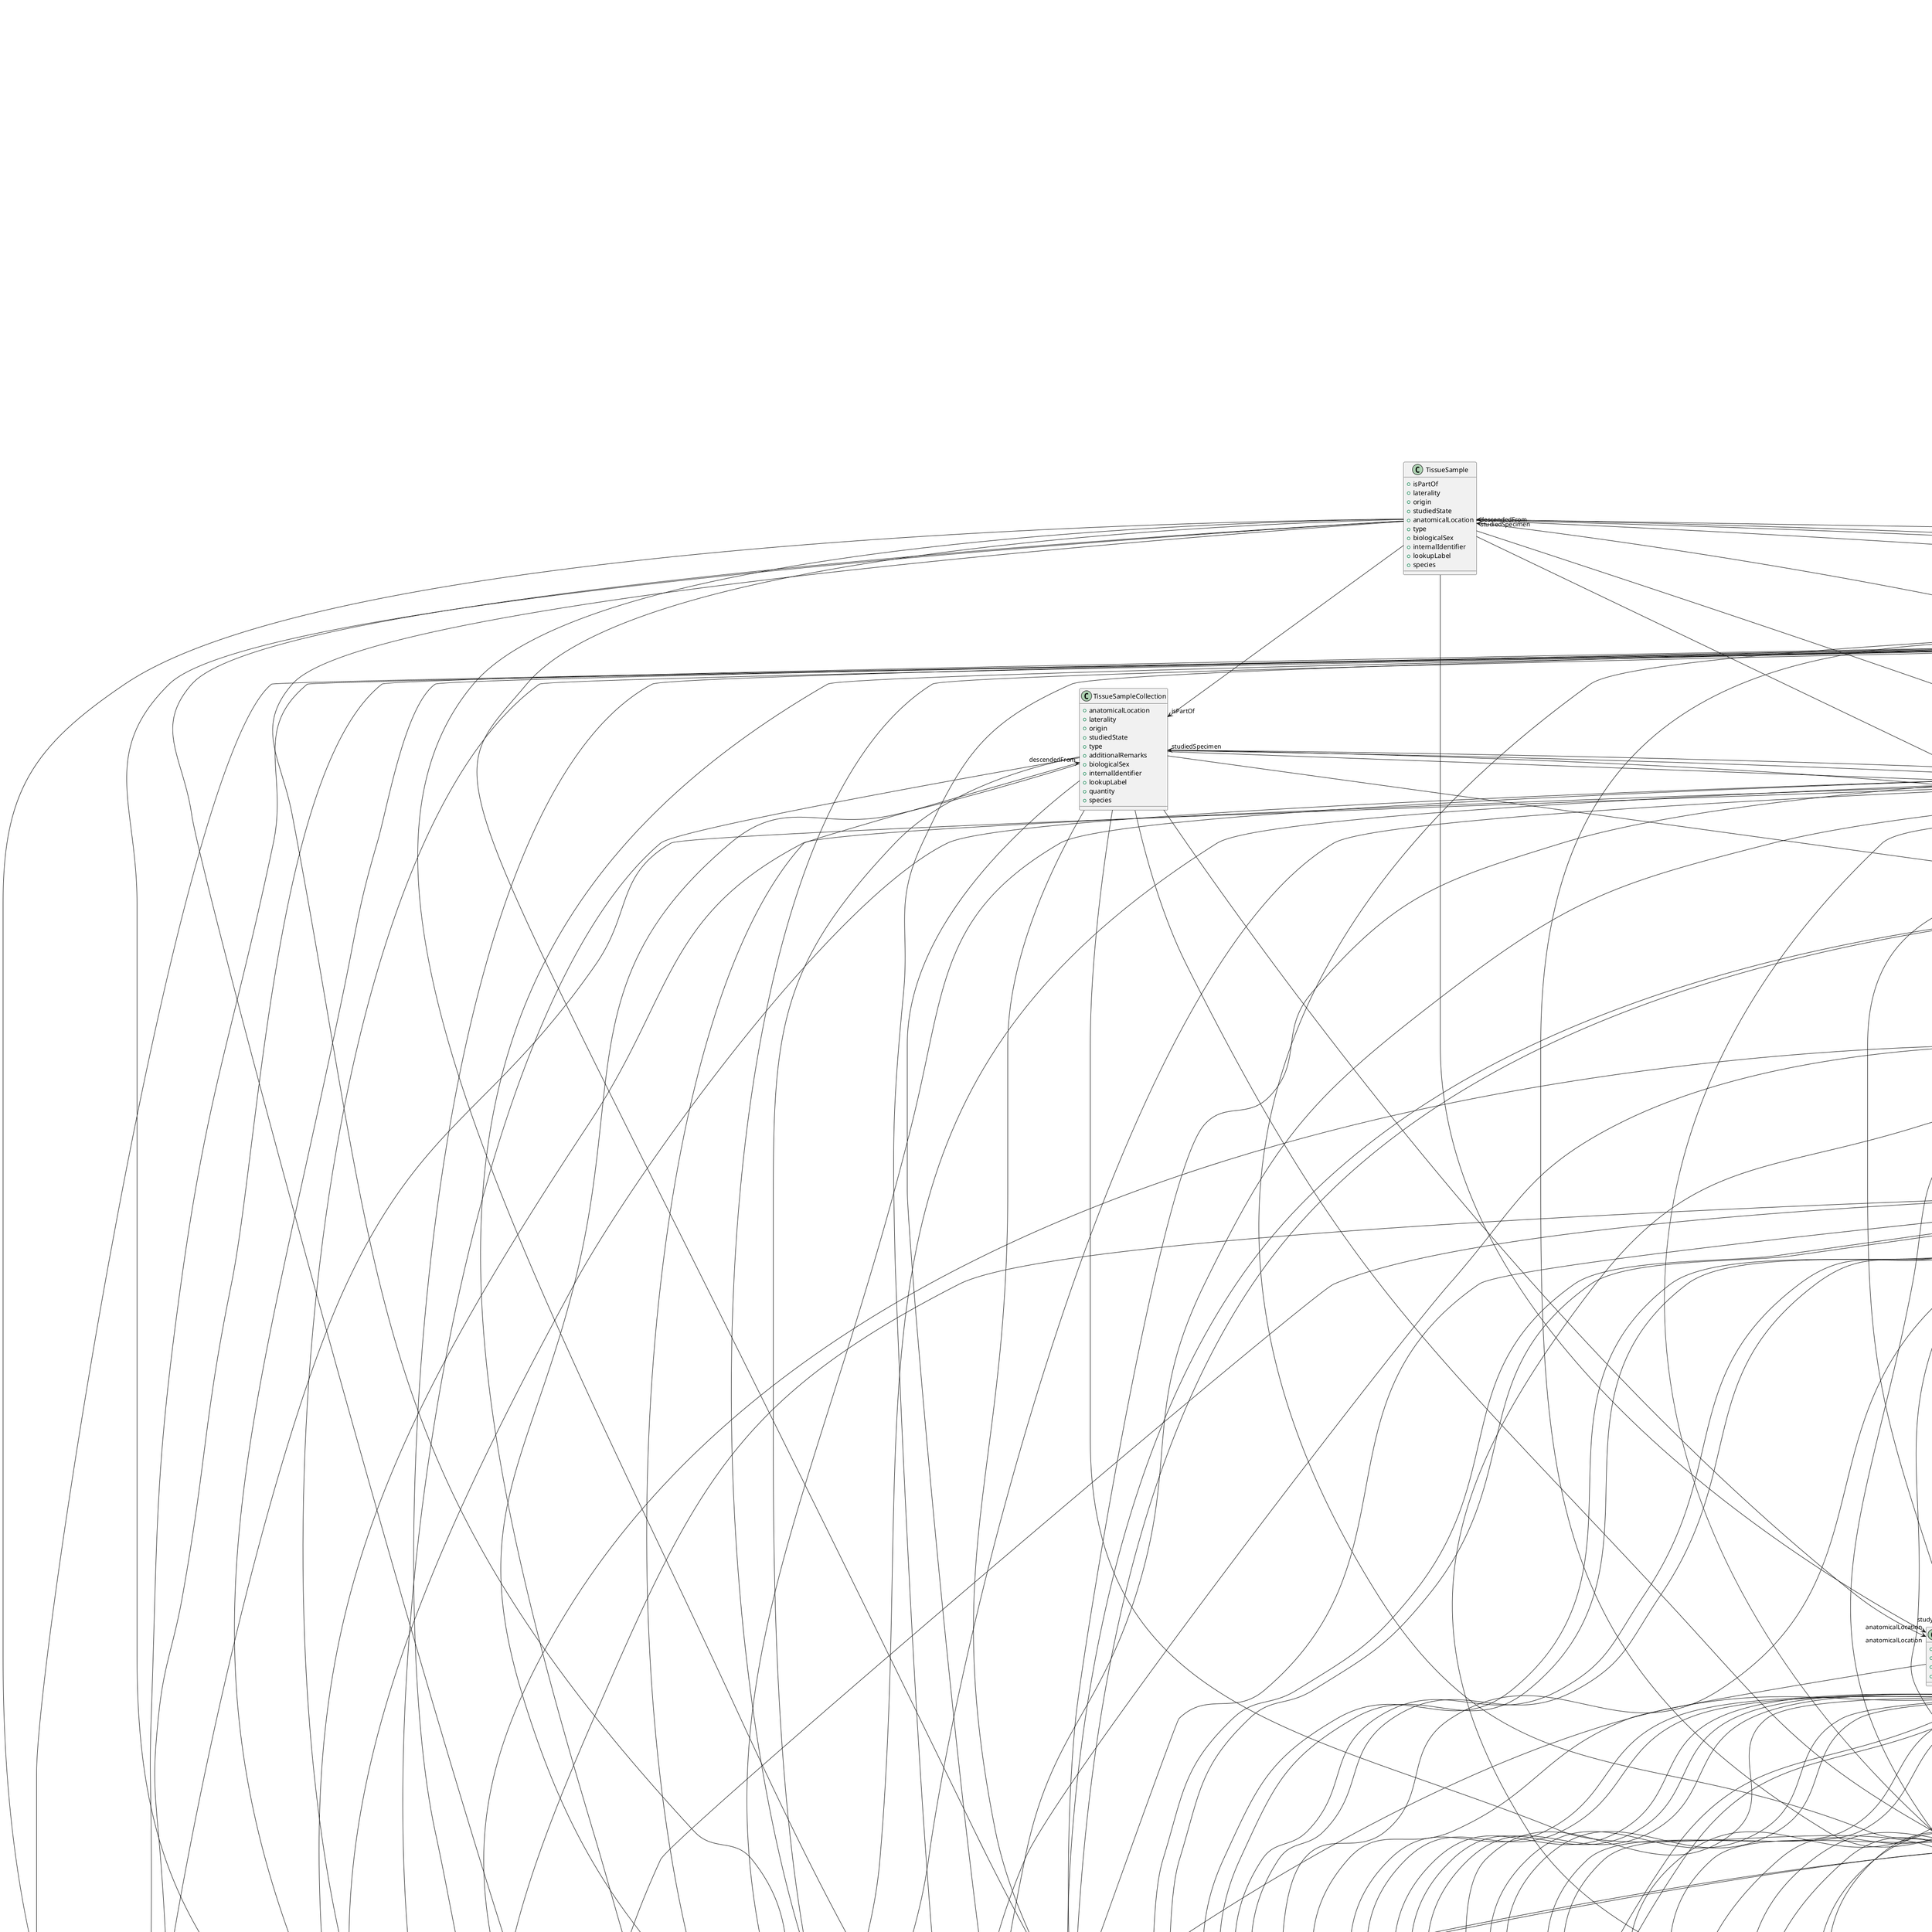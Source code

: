 @startuml

class BreedingType {
+definition
+description
+interlexIdentifier
+knowledgeSpaceLink
+name
+preferredOntologyIdentifier
+synonym

}


class EthicsAssessment {
+definition
+description
+interlexIdentifier
+knowledgeSpaceLink
+name
+preferredOntologyIdentifier
+synonym

}


class Technique {
+definition
+description
+interlexIdentifier
+knowledgeSpaceLink
+name
+preferredOntologyIdentifier
+synonym

}


class OperatingDevice {
+definition
+description
+interlexIdentifier
+knowledgeSpaceLink
+name
+preferredOntologyIdentifier
+synonym

}


class MeasuredQuantity {
+definition
+description
+interlexIdentifier
+knowledgeSpaceLink
+name
+preferredOntologyIdentifier
+synonym

}


class Species {
+definition
+description
+interlexIdentifier
+knowledgeSpaceLink
+name
+preferredOntologyIdentifier
+synonym

}


class PatchClampVariation {
+definition
+description
+interlexIdentifier
+knowledgeSpaceLink
+name
+preferredOntologyIdentifier
+synonym

}


class GeneticStrainType {
+definition
+description
+interlexIdentifier
+knowledgeSpaceLink
+name
+preferredOntologyIdentifier
+synonym

}


class SoftwareApplicationCategory {
+definition
+description
+interlexIdentifier
+knowledgeSpaceLink
+name
+preferredOntologyIdentifier
+synonym

}


class TissueSampleType {
+definition
+description
+interlexIdentifier
+knowledgeSpaceLink
+name
+preferredOntologyIdentifier
+synonym

}


class Laterality {
+definition
+description
+interlexIdentifier
+knowledgeSpaceLink
+name
+preferredOntologyIdentifier
+synonym

}


class FileUsageRole {
+definition
+description
+interlexIdentifier
+knowledgeSpaceLink
+name
+preferredOntologyIdentifier
+synonym

}


class BiologicalSex {
+definition
+description
+interlexIdentifier
+knowledgeSpaceLink
+name
+preferredOntologyIdentifier
+synonym

}


class CellCultureType {
+definition
+description
+interlexIdentifier
+knowledgeSpaceLink
+name
+preferredOntologyIdentifier
+synonym

}


class Terminology {
+definition
+description
+interlexIdentifier
+knowledgeSpaceLink
+name
+preferredOntologyIdentifier
+synonym

}


class OperatingSystem {
+definition
+description
+interlexIdentifier
+knowledgeSpaceLink
+name
+preferredOntologyIdentifier
+synonym

}


class MolecularEntity {
+definition
+description
+interlexIdentifier
+knowledgeSpaceLink
+name
+preferredOntologyIdentifier
+synonym

}


class ProductAccessibility {
+definition
+description
+interlexIdentifier
+knowledgeSpaceLink
+name
+preferredOntologyIdentifier
+synonym

}


class Handedness {
+definition
+description
+interlexIdentifier
+knowledgeSpaceLink
+name
+preferredOntologyIdentifier
+synonym

}


class AtlasType {
+definition
+description
+interlexIdentifier
+knowledgeSpaceLink
+name
+preferredOntologyIdentifier
+synonym

}


class SemanticDataType {
+definition
+description
+interlexIdentifier
+knowledgeSpaceLink
+name
+preferredOntologyIdentifier
+synonym

}


class CellType {
+definition
+description
+interlexIdentifier
+knowledgeSpaceLink
+name
+preferredOntologyIdentifier
+synonym

}


class Service {
+definition
+description
+interlexIdentifier
+knowledgeSpaceLink
+name
+preferredOntologyIdentifier
+synonym

}


class ExperimentalApproach {
+definition
+description
+interlexIdentifier
+knowledgeSpaceLink
+name
+preferredOntologyIdentifier
+synonym

}


class DataType {
+definition
+description
+interlexIdentifier
+knowledgeSpaceLink
+name
+preferredOntologyIdentifier
+synonym

}


class TermSuggestion {
+addExistingTerminology
+suggestNewTerminology
+definition
+description
+interlexIdentifier
+knowledgeSpaceLink
+name
+preferredOntologyIdentifier
+synonym

}
TermSuggestion -d-> "addExistingTerminology" Terminology


class TypeOfUncertainty {
+definition
+description
+interlexIdentifier
+knowledgeSpaceLink
+name
+preferredOntologyIdentifier
+synonym

}


class CranialWindowType {
+definition
+description
+interlexIdentifier
+knowledgeSpaceLink
+name
+preferredOntologyIdentifier
+synonym

}


class MetaDataModelType {
+definition
+description
+interlexIdentifier
+knowledgeSpaceLink
+name
+preferredOntologyIdentifier
+synonym

}


class StimulusType {
+definition
+description
+interlexIdentifier
+knowledgeSpaceLink
+name
+preferredOntologyIdentifier
+synonym

}


class AnatomicalPlane {
+definition
+description
+interlexIdentifier
+knowledgeSpaceLink
+name
+preferredOntologyIdentifier
+synonym

}


class FileRepositoryType {
+definition
+description
+interlexIdentifier
+knowledgeSpaceLink
+name
+preferredOntologyIdentifier
+synonym

}


class Disease {
+definition
+description
+interlexIdentifier
+knowledgeSpaceLink
+name
+preferredOntologyIdentifier
+synonym

}


class ModelAbstractionLevel {
+definition
+description
+interlexIdentifier
+knowledgeSpaceLink
+name
+preferredOntologyIdentifier
+synonym

}


class AgeCategory {
+definition
+description
+interlexIdentifier
+knowledgeSpaceLink
+name
+preferredOntologyIdentifier
+synonym

}


class ContributionType {
+definition
+description
+interlexIdentifier
+knowledgeSpaceLink
+name
+preferredOntologyIdentifier
+synonym

}


class SubjectAttribute {
+definition
+description
+interlexIdentifier
+knowledgeSpaceLink
+name
+preferredOntologyIdentifier
+synonym

}


class AnatomicalAxesOrientation {
+definition
+description
+interlexIdentifier
+knowledgeSpaceLink
+name
+preferredOntologyIdentifier
+synonym

}


class PreparationType {
+definition
+description
+interlexIdentifier
+knowledgeSpaceLink
+name
+preferredOntologyIdentifier
+synonym

}


class StimulationApproach {
+definition
+description
+interlexIdentifier
+knowledgeSpaceLink
+name
+preferredOntologyIdentifier
+synonym

}


class Language {
+definition
+description
+interlexIdentifier
+knowledgeSpaceLink
+name
+preferredOntologyIdentifier
+synonym

}


class QualitativeOverlap {
+definition
+description
+interlexIdentifier
+knowledgeSpaceLink
+name
+preferredOntologyIdentifier
+synonym

}


class DeviceType {
+definition
+description
+interlexIdentifier
+knowledgeSpaceLink
+name
+preferredOntologyIdentifier
+synonym

}


class DiseaseModel {
+definition
+description
+interlexIdentifier
+knowledgeSpaceLink
+name
+preferredOntologyIdentifier
+synonym

}


class ModelScope {
+definition
+description
+interlexIdentifier
+knowledgeSpaceLink
+name
+preferredOntologyIdentifier
+synonym

}


class SoftwareFeature {
+definition
+description
+interlexIdentifier
+knowledgeSpaceLink
+name
+preferredOntologyIdentifier
+synonym

}


class ProgrammingLanguage {
+definition
+description
+interlexIdentifier
+knowledgeSpaceLink
+name
+preferredOntologyIdentifier
+synonym

}


class UnitOfMeasurement {
+definition
+description
+interlexIdentifier
+knowledgeSpaceLink
+name
+preferredOntologyIdentifier
+synonym

}


class CriteriaQualityType {
+definition
+description
+interlexIdentifier
+knowledgeSpaceLink
+name
+preferredOntologyIdentifier
+synonym

}


class UBERONParcellation {
+definition
+description
+interlexIdentifier
+knowledgeSpaceLink
+name
+preferredOntologyIdentifier
+synonym

}


class TissueSampleAttribute {
+definition
+description
+interlexIdentifier
+knowledgeSpaceLink
+name
+preferredOntologyIdentifier
+synonym

}


class FileBundleGrouping {
+definition
+description
+interlexIdentifier
+knowledgeSpaceLink
+name
+preferredOntologyIdentifier
+synonym

}


class ActionStatusType {
+definition
+description
+interlexIdentifier
+knowledgeSpaceLink
+name
+preferredOntologyIdentifier
+synonym

}


class BiologicalOrder {
+definition
+description
+interlexIdentifier
+knowledgeSpaceLink
+name
+preferredOntologyIdentifier
+synonym

}


class Organ {
+definition
+description
+interlexIdentifier
+knowledgeSpaceLink
+name
+preferredOntologyIdentifier
+synonym

}


class DOI {
+identifier

}


class Funding {
+acknowledgement
+awardNumber
+awardTitle
+funder

}
Funding -d-> "funder" Organization
Funding -d-> "funder" Person


class ISBN {
+identifier

}


class StockNumber {
+identifier
+vendor

}
StockNumber -d-> "vendor" Organization


class URL {
+URL

}


class RRID {
+identifier

}


class QuantitativeValueRange {
+maxValue
+maxValueUnit
+minValue
+minValueUnit

}
QuantitativeValueRange -d-> "maxValueUnit" UnitOfMeasurement
QuantitativeValueRange -d-> "minValueUnit" UnitOfMeasurement


class SWHID {
+identifier

}


class GRIDID {
+identifier

}


class HANDLE {
+identifier

}


class RORID {
+identifier

}


class QuantitativeValue {
+value
+uncertainty
+typeOfUncertainty
+unit

}
QuantitativeValue -d-> "typeOfUncertainty" TypeOfUncertainty
QuantitativeValue -d-> "unit" UnitOfMeasurement


class ORCID {
+identifier

}


class File {
+contentDescription
+fileRepository
+dataType
+format
+hash
+IRI
+isPartOf
+name
+specialUsageRole
+storageSize

}
File -d-> "fileRepository" FileRepository
File -d-> "dataType" DataType
File -d-> "format" ContentType
File -d-> "hash" Hash
File -d-> "isPartOf" FileBundle
File -d-> "specialUsageRole" FileUsageRole
File -d-> "storageSize" QuantitativeValue


class License {
+fullName
+legalCode
+shortName
+webpage

}


class FilePathPattern {
+groupingType
+regex

}
FilePathPattern -d-> "groupingType" FileBundleGrouping


class FileRepository {
+contentTypePattern
+format
+hash
+hostedBy
+IRI
+name
+repositoryType
+storageSize
+structurePattern

}
FileRepository -d-> "contentTypePattern" ContentTypePattern
FileRepository -d-> "format" ContentType
FileRepository -d-> "hash" Hash
FileRepository -d-> "hostedBy" Organization
FileRepository -d-> "repositoryType" FileRepositoryType
FileRepository -d-> "storageSize" QuantitativeValue
FileRepository -d-> "structurePattern" FileRepositoryStructure


class FileBundle {
+contentDescription
+descendedFrom
+format
+groupingType
+hash
+isPartOf
+name
+storageSize

}
FileBundle -d-> "descendedFrom" File
FileBundle -d-> "descendedFrom" FileBundle
FileBundle -d-> "descendedFrom" BehavioralProtocol
FileBundle -d-> "descendedFrom" TissueSample
FileBundle -d-> "descendedFrom" TissueSampleCollection
FileBundle -d-> "descendedFrom" SubjectGroup
FileBundle -d-> "descendedFrom" SubjectState
FileBundle -d-> "descendedFrom" TissueSampleState
FileBundle -d-> "descendedFrom" TissueSampleCollectionState
FileBundle -d-> "descendedFrom" SubjectGroupState
FileBundle -d-> "descendedFrom" Subject
FileBundle -d-> "descendedFrom" Technique
FileBundle -d-> "format" ContentType
FileBundle -d-> "groupingType" FileBundleGrouping
FileBundle -d-> "hash" Hash
FileBundle -d-> "isPartOf" FileBundle
FileBundle -d-> "isPartOf" FileRepository
FileBundle -d-> "storageSize" QuantitativeValue


class ServiceLink {
+dataLocation
+name
+openDataIn
+service

}
ServiceLink -d-> "dataLocation" File
ServiceLink -d-> "dataLocation" FileBundle
ServiceLink -d-> "dataLocation" ParcellationEntityVersion
ServiceLink -d-> "openDataIn" URL
ServiceLink -d-> "service" Service


class FileRepositoryStructure {
+filePathPattern
+lookupLabel

}
FileRepositoryStructure -d-> "filePathPattern" FilePathPattern


class ContentType {
+displayLabel
+fileExtension
+dataType
+description
+relatedMediaType
+name
+specification
+synonym

}
ContentType -d-> "dataType" DataType


class Hash {
+algorithm
+digest

}


class Copyright {
+holder
+year

}
Copyright -d-> "holder" Organization
Copyright -d-> "holder" Person


class ContentTypePattern {
+contentType
+lookupLabel
+regex

}
ContentTypePattern -d-> "contentType" ContentType


class ContactInformation {
+email

}


class Contribution {
+contributionType
+contributor

}
Contribution -d-> "contributionType" ContributionType
Contribution -d-> "contributor" Organization
Contribution -d-> "contributor" Person


class Organization {
+digitalIdentifier
+fullName
+hasParent
+homepage
+shortName

}
Organization -d-> "digitalIdentifier" GRIDID
Organization -d-> "digitalIdentifier" RORID
Organization -d-> "digitalIdentifier" RRID
Organization -d-> "hasParent" Organization
Organization -d-> "homepage" URL


class Person {
+digitalIdentifier
+contactInformation
+familyName
+givenName
+affiliation

}
Person -d-> "digitalIdentifier" ORCID
Person -d-> "contactInformation" ContactInformation
Person -d-> "affiliation" Affiliation


class Affiliation {
+startDate
+endDate
+organization

}
Affiliation -d-> "organization" Organization


class BehavioralProtocol {
+describedIn
+description
+name
+internalIdentifier
+stimulation

}
BehavioralProtocol -d-> "describedIn" DOI
BehavioralProtocol -d-> "describedIn" File
BehavioralProtocol -d-> "describedIn" URL
BehavioralProtocol -d-> "stimulation" Stimulation


class Strain {
+backgroundStrain
+breedingType
+description
+diseaseModel
+geneticStrainType
+identifier
+laboratoryCode
+name
+ontologyIdentifier
+phenotype
+RRID
+species
+stockNumber
+synonym

}
Strain -d-> "backgroundStrain" Strain
Strain -d-> "breedingType" BreedingType
Strain -d-> "diseaseModel" Disease
Strain -d-> "diseaseModel" DiseaseModel
Strain -d-> "geneticStrainType" GeneticStrainType
Strain -d-> "RRID" RRID
Strain -d-> "species" Species
Strain -d-> "stockNumber" StockNumber


class TissueSample {
+isPartOf
+laterality
+origin
+studiedState
+anatomicalLocation
+type
+biologicalSex
+internalIdentifier
+lookupLabel
+species

}
TissueSample -d-> "isPartOf" TissueSampleCollection
TissueSample -d-> "laterality" Laterality
TissueSample -d-> "origin" CellType
TissueSample -d-> "origin" Organ
TissueSample -d-> "studiedState" TissueSampleState
TissueSample -d-> "anatomicalLocation" UBERONParcellation
TissueSample -d-> "anatomicalLocation" CustomAnatomicalEntity
TissueSample -d-> "anatomicalLocation" ParcellationEntity
TissueSample -d-> "anatomicalLocation" ParcellationEntityVersion
TissueSample -d-> "type" TissueSampleType
TissueSample -d-> "biologicalSex" BiologicalSex
TissueSample -d-> "species" Species
TissueSample -d-> "species" Strain


class NumericalParameter {
+name
+value

}
NumericalParameter -d-> "value" QuantitativeValue
NumericalParameter -d-> "value" QuantitativeValueRange


class StringParameter {
+name
+value

}


class TissueSampleCollection {
+anatomicalLocation
+laterality
+origin
+studiedState
+type
+additionalRemarks
+biologicalSex
+internalIdentifier
+lookupLabel
+quantity
+species

}
TissueSampleCollection -d-> "anatomicalLocation" UBERONParcellation
TissueSampleCollection -d-> "anatomicalLocation" CustomAnatomicalEntity
TissueSampleCollection -d-> "anatomicalLocation" ParcellationEntity
TissueSampleCollection -d-> "anatomicalLocation" ParcellationEntityVersion
TissueSampleCollection -d-> "laterality" Laterality
TissueSampleCollection -d-> "origin" CellType
TissueSampleCollection -d-> "origin" Organ
TissueSampleCollection -d-> "studiedState" TissueSampleCollectionState
TissueSampleCollection -d-> "type" TissueSampleType
TissueSampleCollection -d-> "biologicalSex" BiologicalSex
TissueSampleCollection -d-> "species" Species
TissueSampleCollection -d-> "species" Strain


class SubjectGroup {
+studiedState
+additionalRemarks
+biologicalSex
+internalIdentifier
+lookupLabel
+quantity
+species

}
SubjectGroup -d-> "studiedState" SubjectGroupState
SubjectGroup -d-> "biologicalSex" BiologicalSex
SubjectGroup -d-> "species" Species
SubjectGroup -d-> "species" Strain


class SubjectState {
+ageCategory
+handedness
+attribute
+additionalRemarks
+age
+lookupLabel
+pathology
+weight

}
SubjectState -d-> "ageCategory" AgeCategory
SubjectState -d-> "handedness" Handedness
SubjectState -d-> "attribute" SubjectAttribute
SubjectState -d-> "age" QuantitativeValue
SubjectState -d-> "age" QuantitativeValueRange
SubjectState -d-> "pathology" Disease
SubjectState -d-> "pathology" DiseaseModel
SubjectState -d-> "weight" QuantitativeValue
SubjectState -d-> "weight" QuantitativeValueRange


class ProtocolExecution {
+behavioralProtocol
+input
+isPartOf
+output
+preparationDesign
+protocol
+description
+endedAtTime
+lookupLabel
+parameterSet
+startedAtTime
+studyTarget

}
ProtocolExecution -d-> "behavioralProtocol" BehavioralProtocol
ProtocolExecution -d-> "input" File
ProtocolExecution -d-> "input" FileBundle
ProtocolExecution -d-> "input" SubjectGroupState
ProtocolExecution -d-> "input" SubjectState
ProtocolExecution -d-> "input" TissueSampleCollectionState
ProtocolExecution -d-> "input" TissueSampleState
ProtocolExecution -d-> "isPartOf" DatasetVersion
ProtocolExecution -d-> "output" File
ProtocolExecution -d-> "output" FileBundle
ProtocolExecution -d-> "output" SubjectGroupState
ProtocolExecution -d-> "output" SubjectState
ProtocolExecution -d-> "output" TissueSampleCollectionState
ProtocolExecution -d-> "output" TissueSampleState
ProtocolExecution -d-> "preparationDesign" PreparationType
ProtocolExecution -d-> "protocol" Protocol
ProtocolExecution -d-> "parameterSet" ParameterSet
ProtocolExecution -d-> "studyTarget" BreedingType
ProtocolExecution -d-> "studyTarget" Species
ProtocolExecution -d-> "studyTarget" GeneticStrainType
ProtocolExecution -d-> "studyTarget" BiologicalSex
ProtocolExecution -d-> "studyTarget" CellCultureType
ProtocolExecution -d-> "studyTarget" MolecularEntity
ProtocolExecution -d-> "studyTarget" Handedness
ProtocolExecution -d-> "studyTarget" CellType
ProtocolExecution -d-> "studyTarget" TermSuggestion
ProtocolExecution -d-> "studyTarget" Disease
ProtocolExecution -d-> "studyTarget" DiseaseModel
ProtocolExecution -d-> "studyTarget" UBERONParcellation
ProtocolExecution -d-> "studyTarget" BiologicalOrder
ProtocolExecution -d-> "studyTarget" Organ
ProtocolExecution -d-> "studyTarget" CustomAnatomicalEntity
ProtocolExecution -d-> "studyTarget" ParcellationEntity
ProtocolExecution -d-> "studyTarget" ParcellationEntityVersion


class ParameterSet {
+context
+relevantFor
+parameter

}
ParameterSet -d-> "relevantFor" Stimulation
ParameterSet -d-> "relevantFor" Technique
ParameterSet -d-> "parameter" NumericalParameter
ParameterSet -d-> "parameter" StringParameter


class TissueSampleState {
+descendedFrom
+attribute
+additionalRemarks
+age
+lookupLabel
+pathology
+weight

}
TissueSampleState -d-> "descendedFrom" SubjectGroupState
TissueSampleState -d-> "descendedFrom" SubjectState
TissueSampleState -d-> "descendedFrom" TissueSampleCollectionState
TissueSampleState -d-> "descendedFrom" TissueSampleState
TissueSampleState -d-> "attribute" TissueSampleAttribute
TissueSampleState -d-> "age" QuantitativeValue
TissueSampleState -d-> "age" QuantitativeValueRange
TissueSampleState -d-> "pathology" Disease
TissueSampleState -d-> "pathology" DiseaseModel
TissueSampleState -d-> "weight" QuantitativeValue
TissueSampleState -d-> "weight" QuantitativeValueRange


class TissueSampleCollectionState {
+descendedFrom
+attribute
+additionalRemarks
+age
+lookupLabel
+pathology
+weight

}
TissueSampleCollectionState -d-> "descendedFrom" SubjectGroupState
TissueSampleCollectionState -d-> "descendedFrom" SubjectState
TissueSampleCollectionState -d-> "descendedFrom" TissueSampleCollectionState
TissueSampleCollectionState -d-> "descendedFrom" TissueSampleState
TissueSampleCollectionState -d-> "attribute" TissueSampleAttribute
TissueSampleCollectionState -d-> "age" QuantitativeValue
TissueSampleCollectionState -d-> "age" QuantitativeValueRange
TissueSampleCollectionState -d-> "pathology" Disease
TissueSampleCollectionState -d-> "pathology" DiseaseModel
TissueSampleCollectionState -d-> "weight" QuantitativeValue
TissueSampleCollectionState -d-> "weight" QuantitativeValueRange


class Protocol {
+description
+name
+stimulation
+technique

}
Protocol -d-> "stimulation" Stimulation
Protocol -d-> "technique" Technique


class SubjectGroupState {
+ageCategory
+handedness
+attribute
+additionalRemarks
+age
+lookupLabel
+pathology
+weight

}
SubjectGroupState -d-> "ageCategory" AgeCategory
SubjectGroupState -d-> "handedness" Handedness
SubjectGroupState -d-> "attribute" SubjectAttribute
SubjectGroupState -d-> "age" QuantitativeValue
SubjectGroupState -d-> "age" QuantitativeValueRange
SubjectGroupState -d-> "pathology" Disease
SubjectGroupState -d-> "pathology" DiseaseModel
SubjectGroupState -d-> "weight" QuantitativeValue
SubjectGroupState -d-> "weight" QuantitativeValueRange


class Stimulation {
+description
+lookupLabel
+stimulationApproach
+stimulusType

}
Stimulation -d-> "stimulationApproach" StimulationApproach
Stimulation -d-> "stimulusType" StimulusType


class Subject {
+isPartOf
+studiedState
+biologicalSex
+internalIdentifier
+lookupLabel
+species

}
Subject -d-> "isPartOf" SubjectGroup
Subject -d-> "studiedState" SubjectState
Subject -d-> "biologicalSex" BiologicalSex
Subject -d-> "species" Species
Subject -d-> "species" Strain


class Model {
+abstractionLevel
+developer
+digitalIdentifier
+hasVersion
+scope
+studyTarget
+custodian
+description
+fullName
+homepage
+howToCite
+shortName

}
Model -d-> "abstractionLevel" ModelAbstractionLevel
Model -d-> "developer" Organization
Model -d-> "developer" Person
Model -d-> "digitalIdentifier" DOI
Model -d-> "digitalIdentifier" SWHID
Model -d-> "hasVersion" ModelVersion
Model -d-> "scope" ModelScope
Model -d-> "studyTarget" BreedingType
Model -d-> "studyTarget" Species
Model -d-> "studyTarget" GeneticStrainType
Model -d-> "studyTarget" BiologicalSex
Model -d-> "studyTarget" CellCultureType
Model -d-> "studyTarget" MolecularEntity
Model -d-> "studyTarget" Handedness
Model -d-> "studyTarget" CellType
Model -d-> "studyTarget" TermSuggestion
Model -d-> "studyTarget" Disease
Model -d-> "studyTarget" DiseaseModel
Model -d-> "studyTarget" UBERONParcellation
Model -d-> "studyTarget" BiologicalOrder
Model -d-> "studyTarget" Organ
Model -d-> "studyTarget" CustomAnatomicalEntity
Model -d-> "studyTarget" ParcellationEntity
Model -d-> "studyTarget" ParcellationEntityVersion
Model -d-> "custodian" Organization
Model -d-> "custodian" Person
Model -d-> "homepage" URL


class MetaDataModel {
+developer
+digitalIdentifier
+hasVersion
+custodian
+description
+fullName
+homepage
+howToCite
+shortName

}
MetaDataModel -d-> "developer" Organization
MetaDataModel -d-> "developer" Person
MetaDataModel -d-> "digitalIdentifier" DOI
MetaDataModel -d-> "digitalIdentifier" SWHID
MetaDataModel -d-> "hasVersion" MetaDataModelVersion
MetaDataModel -d-> "custodian" Organization
MetaDataModel -d-> "custodian" Person
MetaDataModel -d-> "homepage" URL


class DatasetVersion {
+author
+behavioralProtocol
+digitalIdentifier
+ethicsAssessment
+experimentalApproach
+inputData
+isAlternativeVersionOf
+isNewVersionOf
+license
+preparationDesign
+studiedSpecimen
+technique
+dataType
+studyTarget
+accessibility
+copyright
+custodian
+description
+fullDocumentation
+fullName
+funding
+homepage
+howToCite
+keyword
+otherContribution
+relatedPublication
+releaseDate
+repository
+shortName
+supportChannel
+versionIdentifier
+versionInnovation

}
DatasetVersion -d-> "author" Organization
DatasetVersion -d-> "author" Person
DatasetVersion -d-> "behavioralProtocol" BehavioralProtocol
DatasetVersion -d-> "digitalIdentifier" DOI
DatasetVersion -d-> "ethicsAssessment" EthicsAssessment
DatasetVersion -d-> "experimentalApproach" ExperimentalApproach
DatasetVersion -d-> "inputData" DOI
DatasetVersion -d-> "inputData" File
DatasetVersion -d-> "inputData" FileBundle
DatasetVersion -d-> "inputData" URL
DatasetVersion -d-> "isAlternativeVersionOf" DatasetVersion
DatasetVersion -d-> "isNewVersionOf" DatasetVersion
DatasetVersion -d-> "license" License
DatasetVersion -d-> "preparationDesign" PreparationType
DatasetVersion -d-> "studiedSpecimen" Subject
DatasetVersion -d-> "studiedSpecimen" SubjectGroup
DatasetVersion -d-> "studiedSpecimen" TissueSample
DatasetVersion -d-> "studiedSpecimen" TissueSampleCollection
DatasetVersion -d-> "technique" Technique
DatasetVersion -d-> "dataType" SemanticDataType
DatasetVersion -d-> "studyTarget" BreedingType
DatasetVersion -d-> "studyTarget" Species
DatasetVersion -d-> "studyTarget" GeneticStrainType
DatasetVersion -d-> "studyTarget" BiologicalSex
DatasetVersion -d-> "studyTarget" CellCultureType
DatasetVersion -d-> "studyTarget" MolecularEntity
DatasetVersion -d-> "studyTarget" Handedness
DatasetVersion -d-> "studyTarget" CellType
DatasetVersion -d-> "studyTarget" TermSuggestion
DatasetVersion -d-> "studyTarget" Disease
DatasetVersion -d-> "studyTarget" DiseaseModel
DatasetVersion -d-> "studyTarget" UBERONParcellation
DatasetVersion -d-> "studyTarget" BiologicalOrder
DatasetVersion -d-> "studyTarget" Organ
DatasetVersion -d-> "studyTarget" CustomAnatomicalEntity
DatasetVersion -d-> "studyTarget" ParcellationEntity
DatasetVersion -d-> "studyTarget" ParcellationEntityVersion
DatasetVersion -d-> "accessibility" ProductAccessibility
DatasetVersion -d-> "copyright" Copyright
DatasetVersion -d-> "custodian" Organization
DatasetVersion -d-> "custodian" Person
DatasetVersion -d-> "fullDocumentation" DOI
DatasetVersion -d-> "fullDocumentation" File
DatasetVersion -d-> "fullDocumentation" URL
DatasetVersion -d-> "funding" Funding
DatasetVersion -d-> "homepage" URL
DatasetVersion -d-> "keyword" BreedingType
DatasetVersion -d-> "keyword" EthicsAssessment
DatasetVersion -d-> "keyword" Technique
DatasetVersion -d-> "keyword" OperatingDevice
DatasetVersion -d-> "keyword" MeasuredQuantity
DatasetVersion -d-> "keyword" Species
DatasetVersion -d-> "keyword" PatchClampVariation
DatasetVersion -d-> "keyword" GeneticStrainType
DatasetVersion -d-> "keyword" SoftwareApplicationCategory
DatasetVersion -d-> "keyword" TissueSampleType
DatasetVersion -d-> "keyword" Laterality
DatasetVersion -d-> "keyword" FileUsageRole
DatasetVersion -d-> "keyword" BiologicalSex
DatasetVersion -d-> "keyword" CellCultureType
DatasetVersion -d-> "keyword" Terminology
DatasetVersion -d-> "keyword" OperatingSystem
DatasetVersion -d-> "keyword" MolecularEntity
DatasetVersion -d-> "keyword" ProductAccessibility
DatasetVersion -d-> "keyword" Handedness
DatasetVersion -d-> "keyword" AtlasType
DatasetVersion -d-> "keyword" SemanticDataType
DatasetVersion -d-> "keyword" CellType
DatasetVersion -d-> "keyword" Service
DatasetVersion -d-> "keyword" ExperimentalApproach
DatasetVersion -d-> "keyword" DataType
DatasetVersion -d-> "keyword" TermSuggestion
DatasetVersion -d-> "keyword" TypeOfUncertainty
DatasetVersion -d-> "keyword" CranialWindowType
DatasetVersion -d-> "keyword" MetaDataModelType
DatasetVersion -d-> "keyword" StimulusType
DatasetVersion -d-> "keyword" AnatomicalPlane
DatasetVersion -d-> "keyword" FileRepositoryType
DatasetVersion -d-> "keyword" Disease
DatasetVersion -d-> "keyword" ModelAbstractionLevel
DatasetVersion -d-> "keyword" AgeCategory
DatasetVersion -d-> "keyword" ContributionType
DatasetVersion -d-> "keyword" SubjectAttribute
DatasetVersion -d-> "keyword" AnatomicalAxesOrientation
DatasetVersion -d-> "keyword" PreparationType
DatasetVersion -d-> "keyword" StimulationApproach
DatasetVersion -d-> "keyword" Language
DatasetVersion -d-> "keyword" QualitativeOverlap
DatasetVersion -d-> "keyword" DeviceType
DatasetVersion -d-> "keyword" DiseaseModel
DatasetVersion -d-> "keyword" ModelScope
DatasetVersion -d-> "keyword" SoftwareFeature
DatasetVersion -d-> "keyword" ProgrammingLanguage
DatasetVersion -d-> "keyword" UnitOfMeasurement
DatasetVersion -d-> "keyword" CriteriaQualityType
DatasetVersion -d-> "keyword" UBERONParcellation
DatasetVersion -d-> "keyword" TissueSampleAttribute
DatasetVersion -d-> "keyword" FileBundleGrouping
DatasetVersion -d-> "keyword" ActionStatusType
DatasetVersion -d-> "keyword" BiologicalOrder
DatasetVersion -d-> "keyword" Organ
DatasetVersion -d-> "otherContribution" Contribution
DatasetVersion -d-> "relatedPublication" DOI
DatasetVersion -d-> "relatedPublication" ISBN
DatasetVersion -d-> "repository" FileRepository


class SoftwareVersion {
+applicationCategory
+developer
+device
+digitalIdentifier
+feature
+requirement
+inputFormat
+isAlternativeVersionOf
+isNewVersionOf
+language
+license
+operatingSystem
+outputFormat
+programmingLanguage
+accessibility
+copyright
+custodian
+description
+fullDocumentation
+fullName
+funding
+homepage
+howToCite
+keyword
+otherContribution
+relatedPublication
+releaseDate
+repository
+shortName
+supportChannel
+versionIdentifier
+versionInnovation

}
SoftwareVersion -d-> "applicationCategory" SoftwareApplicationCategory
SoftwareVersion -d-> "developer" Organization
SoftwareVersion -d-> "developer" Person
SoftwareVersion -d-> "device" OperatingDevice
SoftwareVersion -d-> "digitalIdentifier" DOI
SoftwareVersion -d-> "digitalIdentifier" SWHID
SoftwareVersion -d-> "feature" SoftwareFeature
SoftwareVersion -d-> "inputFormat" ContentType
SoftwareVersion -d-> "isAlternativeVersionOf" SoftwareVersion
SoftwareVersion -d-> "isNewVersionOf" SoftwareVersion
SoftwareVersion -d-> "language" Language
SoftwareVersion -d-> "license" License
SoftwareVersion -d-> "operatingSystem" OperatingSystem
SoftwareVersion -d-> "outputFormat" ContentType
SoftwareVersion -d-> "programmingLanguage" ProgrammingLanguage
SoftwareVersion -d-> "accessibility" ProductAccessibility
SoftwareVersion -d-> "copyright" Copyright
SoftwareVersion -d-> "custodian" Organization
SoftwareVersion -d-> "custodian" Person
SoftwareVersion -d-> "fullDocumentation" DOI
SoftwareVersion -d-> "fullDocumentation" File
SoftwareVersion -d-> "fullDocumentation" URL
SoftwareVersion -d-> "funding" Funding
SoftwareVersion -d-> "homepage" URL
SoftwareVersion -d-> "keyword" BreedingType
SoftwareVersion -d-> "keyword" EthicsAssessment
SoftwareVersion -d-> "keyword" Technique
SoftwareVersion -d-> "keyword" OperatingDevice
SoftwareVersion -d-> "keyword" MeasuredQuantity
SoftwareVersion -d-> "keyword" Species
SoftwareVersion -d-> "keyword" PatchClampVariation
SoftwareVersion -d-> "keyword" GeneticStrainType
SoftwareVersion -d-> "keyword" SoftwareApplicationCategory
SoftwareVersion -d-> "keyword" TissueSampleType
SoftwareVersion -d-> "keyword" Laterality
SoftwareVersion -d-> "keyword" FileUsageRole
SoftwareVersion -d-> "keyword" BiologicalSex
SoftwareVersion -d-> "keyword" CellCultureType
SoftwareVersion -d-> "keyword" Terminology
SoftwareVersion -d-> "keyword" OperatingSystem
SoftwareVersion -d-> "keyword" MolecularEntity
SoftwareVersion -d-> "keyword" ProductAccessibility
SoftwareVersion -d-> "keyword" Handedness
SoftwareVersion -d-> "keyword" AtlasType
SoftwareVersion -d-> "keyword" SemanticDataType
SoftwareVersion -d-> "keyword" CellType
SoftwareVersion -d-> "keyword" Service
SoftwareVersion -d-> "keyword" ExperimentalApproach
SoftwareVersion -d-> "keyword" DataType
SoftwareVersion -d-> "keyword" TermSuggestion
SoftwareVersion -d-> "keyword" TypeOfUncertainty
SoftwareVersion -d-> "keyword" CranialWindowType
SoftwareVersion -d-> "keyword" MetaDataModelType
SoftwareVersion -d-> "keyword" StimulusType
SoftwareVersion -d-> "keyword" AnatomicalPlane
SoftwareVersion -d-> "keyword" FileRepositoryType
SoftwareVersion -d-> "keyword" Disease
SoftwareVersion -d-> "keyword" ModelAbstractionLevel
SoftwareVersion -d-> "keyword" AgeCategory
SoftwareVersion -d-> "keyword" ContributionType
SoftwareVersion -d-> "keyword" SubjectAttribute
SoftwareVersion -d-> "keyword" AnatomicalAxesOrientation
SoftwareVersion -d-> "keyword" PreparationType
SoftwareVersion -d-> "keyword" StimulationApproach
SoftwareVersion -d-> "keyword" Language
SoftwareVersion -d-> "keyword" QualitativeOverlap
SoftwareVersion -d-> "keyword" DeviceType
SoftwareVersion -d-> "keyword" DiseaseModel
SoftwareVersion -d-> "keyword" ModelScope
SoftwareVersion -d-> "keyword" SoftwareFeature
SoftwareVersion -d-> "keyword" ProgrammingLanguage
SoftwareVersion -d-> "keyword" UnitOfMeasurement
SoftwareVersion -d-> "keyword" CriteriaQualityType
SoftwareVersion -d-> "keyword" UBERONParcellation
SoftwareVersion -d-> "keyword" TissueSampleAttribute
SoftwareVersion -d-> "keyword" FileBundleGrouping
SoftwareVersion -d-> "keyword" ActionStatusType
SoftwareVersion -d-> "keyword" BiologicalOrder
SoftwareVersion -d-> "keyword" Organ
SoftwareVersion -d-> "otherContribution" Contribution
SoftwareVersion -d-> "relatedPublication" DOI
SoftwareVersion -d-> "relatedPublication" ISBN
SoftwareVersion -d-> "repository" FileRepository


class Project {
+description
+fullName
+hasResearchProducts
+homepage
+coordinator
+shortName

}
Project -d-> "hasResearchProducts" Model
Project -d-> "hasResearchProducts" MetaDataModel
Project -d-> "hasResearchProducts" DatasetVersion
Project -d-> "hasResearchProducts" SoftwareVersion
Project -d-> "hasResearchProducts" ModelVersion
Project -d-> "hasResearchProducts" Dataset
Project -d-> "hasResearchProducts" MetaDataModelVersion
Project -d-> "hasResearchProducts" Software
Project -d-> "hasResearchProducts" BrainAtlasVersion
Project -d-> "hasResearchProducts" BrainAtlas
Project -d-> "homepage" URL
Project -d-> "coordinator" Organization
Project -d-> "coordinator" Person


class ModelVersion {
+developer
+digitalIdentifier
+format
+inputData
+isAlternativeVersionOf
+isNewVersionOf
+license
+outputData
+accessibility
+copyright
+custodian
+description
+fullDocumentation
+fullName
+funding
+homepage
+howToCite
+keyword
+otherContribution
+relatedPublication
+releaseDate
+repository
+shortName
+supportChannel
+versionIdentifier
+versionInnovation

}
ModelVersion -d-> "developer" Organization
ModelVersion -d-> "developer" Person
ModelVersion -d-> "digitalIdentifier" DOI
ModelVersion -d-> "digitalIdentifier" SWHID
ModelVersion -d-> "format" ContentType
ModelVersion -d-> "inputData" DOI
ModelVersion -d-> "inputData" File
ModelVersion -d-> "inputData" FileBundle
ModelVersion -d-> "inputData" URL
ModelVersion -d-> "isAlternativeVersionOf" ModelVersion
ModelVersion -d-> "isNewVersionOf" ModelVersion
ModelVersion -d-> "license" License
ModelVersion -d-> "outputData" DOI
ModelVersion -d-> "outputData" File
ModelVersion -d-> "outputData" FileBundle
ModelVersion -d-> "outputData" URL
ModelVersion -d-> "accessibility" ProductAccessibility
ModelVersion -d-> "copyright" Copyright
ModelVersion -d-> "custodian" Organization
ModelVersion -d-> "custodian" Person
ModelVersion -d-> "fullDocumentation" DOI
ModelVersion -d-> "fullDocumentation" File
ModelVersion -d-> "fullDocumentation" URL
ModelVersion -d-> "funding" Funding
ModelVersion -d-> "homepage" URL
ModelVersion -d-> "keyword" BreedingType
ModelVersion -d-> "keyword" EthicsAssessment
ModelVersion -d-> "keyword" Technique
ModelVersion -d-> "keyword" OperatingDevice
ModelVersion -d-> "keyword" MeasuredQuantity
ModelVersion -d-> "keyword" Species
ModelVersion -d-> "keyword" PatchClampVariation
ModelVersion -d-> "keyword" GeneticStrainType
ModelVersion -d-> "keyword" SoftwareApplicationCategory
ModelVersion -d-> "keyword" TissueSampleType
ModelVersion -d-> "keyword" Laterality
ModelVersion -d-> "keyword" FileUsageRole
ModelVersion -d-> "keyword" BiologicalSex
ModelVersion -d-> "keyword" CellCultureType
ModelVersion -d-> "keyword" Terminology
ModelVersion -d-> "keyword" OperatingSystem
ModelVersion -d-> "keyword" MolecularEntity
ModelVersion -d-> "keyword" ProductAccessibility
ModelVersion -d-> "keyword" Handedness
ModelVersion -d-> "keyword" AtlasType
ModelVersion -d-> "keyword" SemanticDataType
ModelVersion -d-> "keyword" CellType
ModelVersion -d-> "keyword" Service
ModelVersion -d-> "keyword" ExperimentalApproach
ModelVersion -d-> "keyword" DataType
ModelVersion -d-> "keyword" TermSuggestion
ModelVersion -d-> "keyword" TypeOfUncertainty
ModelVersion -d-> "keyword" CranialWindowType
ModelVersion -d-> "keyword" MetaDataModelType
ModelVersion -d-> "keyword" StimulusType
ModelVersion -d-> "keyword" AnatomicalPlane
ModelVersion -d-> "keyword" FileRepositoryType
ModelVersion -d-> "keyword" Disease
ModelVersion -d-> "keyword" ModelAbstractionLevel
ModelVersion -d-> "keyword" AgeCategory
ModelVersion -d-> "keyword" ContributionType
ModelVersion -d-> "keyword" SubjectAttribute
ModelVersion -d-> "keyword" AnatomicalAxesOrientation
ModelVersion -d-> "keyword" PreparationType
ModelVersion -d-> "keyword" StimulationApproach
ModelVersion -d-> "keyword" Language
ModelVersion -d-> "keyword" QualitativeOverlap
ModelVersion -d-> "keyword" DeviceType
ModelVersion -d-> "keyword" DiseaseModel
ModelVersion -d-> "keyword" ModelScope
ModelVersion -d-> "keyword" SoftwareFeature
ModelVersion -d-> "keyword" ProgrammingLanguage
ModelVersion -d-> "keyword" UnitOfMeasurement
ModelVersion -d-> "keyword" CriteriaQualityType
ModelVersion -d-> "keyword" UBERONParcellation
ModelVersion -d-> "keyword" TissueSampleAttribute
ModelVersion -d-> "keyword" FileBundleGrouping
ModelVersion -d-> "keyword" ActionStatusType
ModelVersion -d-> "keyword" BiologicalOrder
ModelVersion -d-> "keyword" Organ
ModelVersion -d-> "otherContribution" Contribution
ModelVersion -d-> "relatedPublication" DOI
ModelVersion -d-> "relatedPublication" ISBN
ModelVersion -d-> "repository" FileRepository


class Dataset {
+author
+digitalIdentifier
+hasVersion
+custodian
+description
+fullName
+homepage
+howToCite
+shortName

}
Dataset -d-> "author" Organization
Dataset -d-> "author" Person
Dataset -d-> "digitalIdentifier" DOI
Dataset -d-> "hasVersion" DatasetVersion
Dataset -d-> "custodian" Organization
Dataset -d-> "custodian" Person
Dataset -d-> "homepage" URL


class MetaDataModelVersion {
+developer
+digitalIdentifier
+isAlternativeVersionOf
+isNewVersionOf
+license
+serializationFormat
+specificationFormat
+type
+accessibility
+copyright
+custodian
+description
+fullDocumentation
+fullName
+funding
+homepage
+howToCite
+keyword
+otherContribution
+relatedPublication
+releaseDate
+repository
+shortName
+supportChannel
+versionIdentifier
+versionInnovation

}
MetaDataModelVersion -d-> "developer" Organization
MetaDataModelVersion -d-> "developer" Person
MetaDataModelVersion -d-> "digitalIdentifier" DOI
MetaDataModelVersion -d-> "digitalIdentifier" SWHID
MetaDataModelVersion -d-> "isAlternativeVersionOf" MetaDataModelVersion
MetaDataModelVersion -d-> "isNewVersionOf" MetaDataModelVersion
MetaDataModelVersion -d-> "license" License
MetaDataModelVersion -d-> "serializationFormat" ContentType
MetaDataModelVersion -d-> "specificationFormat" ContentType
MetaDataModelVersion -d-> "type" MetaDataModelType
MetaDataModelVersion -d-> "accessibility" ProductAccessibility
MetaDataModelVersion -d-> "copyright" Copyright
MetaDataModelVersion -d-> "custodian" Organization
MetaDataModelVersion -d-> "custodian" Person
MetaDataModelVersion -d-> "fullDocumentation" DOI
MetaDataModelVersion -d-> "fullDocumentation" File
MetaDataModelVersion -d-> "fullDocumentation" URL
MetaDataModelVersion -d-> "funding" Funding
MetaDataModelVersion -d-> "homepage" URL
MetaDataModelVersion -d-> "keyword" BreedingType
MetaDataModelVersion -d-> "keyword" EthicsAssessment
MetaDataModelVersion -d-> "keyword" Technique
MetaDataModelVersion -d-> "keyword" OperatingDevice
MetaDataModelVersion -d-> "keyword" MeasuredQuantity
MetaDataModelVersion -d-> "keyword" Species
MetaDataModelVersion -d-> "keyword" PatchClampVariation
MetaDataModelVersion -d-> "keyword" GeneticStrainType
MetaDataModelVersion -d-> "keyword" SoftwareApplicationCategory
MetaDataModelVersion -d-> "keyword" TissueSampleType
MetaDataModelVersion -d-> "keyword" Laterality
MetaDataModelVersion -d-> "keyword" FileUsageRole
MetaDataModelVersion -d-> "keyword" BiologicalSex
MetaDataModelVersion -d-> "keyword" CellCultureType
MetaDataModelVersion -d-> "keyword" Terminology
MetaDataModelVersion -d-> "keyword" OperatingSystem
MetaDataModelVersion -d-> "keyword" MolecularEntity
MetaDataModelVersion -d-> "keyword" ProductAccessibility
MetaDataModelVersion -d-> "keyword" Handedness
MetaDataModelVersion -d-> "keyword" AtlasType
MetaDataModelVersion -d-> "keyword" SemanticDataType
MetaDataModelVersion -d-> "keyword" CellType
MetaDataModelVersion -d-> "keyword" Service
MetaDataModelVersion -d-> "keyword" ExperimentalApproach
MetaDataModelVersion -d-> "keyword" DataType
MetaDataModelVersion -d-> "keyword" TermSuggestion
MetaDataModelVersion -d-> "keyword" TypeOfUncertainty
MetaDataModelVersion -d-> "keyword" CranialWindowType
MetaDataModelVersion -d-> "keyword" MetaDataModelType
MetaDataModelVersion -d-> "keyword" StimulusType
MetaDataModelVersion -d-> "keyword" AnatomicalPlane
MetaDataModelVersion -d-> "keyword" FileRepositoryType
MetaDataModelVersion -d-> "keyword" Disease
MetaDataModelVersion -d-> "keyword" ModelAbstractionLevel
MetaDataModelVersion -d-> "keyword" AgeCategory
MetaDataModelVersion -d-> "keyword" ContributionType
MetaDataModelVersion -d-> "keyword" SubjectAttribute
MetaDataModelVersion -d-> "keyword" AnatomicalAxesOrientation
MetaDataModelVersion -d-> "keyword" PreparationType
MetaDataModelVersion -d-> "keyword" StimulationApproach
MetaDataModelVersion -d-> "keyword" Language
MetaDataModelVersion -d-> "keyword" QualitativeOverlap
MetaDataModelVersion -d-> "keyword" DeviceType
MetaDataModelVersion -d-> "keyword" DiseaseModel
MetaDataModelVersion -d-> "keyword" ModelScope
MetaDataModelVersion -d-> "keyword" SoftwareFeature
MetaDataModelVersion -d-> "keyword" ProgrammingLanguage
MetaDataModelVersion -d-> "keyword" UnitOfMeasurement
MetaDataModelVersion -d-> "keyword" CriteriaQualityType
MetaDataModelVersion -d-> "keyword" UBERONParcellation
MetaDataModelVersion -d-> "keyword" TissueSampleAttribute
MetaDataModelVersion -d-> "keyword" FileBundleGrouping
MetaDataModelVersion -d-> "keyword" ActionStatusType
MetaDataModelVersion -d-> "keyword" BiologicalOrder
MetaDataModelVersion -d-> "keyword" Organ
MetaDataModelVersion -d-> "otherContribution" Contribution
MetaDataModelVersion -d-> "relatedPublication" DOI
MetaDataModelVersion -d-> "relatedPublication" ISBN
MetaDataModelVersion -d-> "repository" FileRepository


class Software {
+developer
+digitalIdentifier
+hasVersion
+custodian
+description
+fullName
+homepage
+howToCite
+shortName

}
Software -d-> "developer" Organization
Software -d-> "developer" Person
Software -d-> "digitalIdentifier" DOI
Software -d-> "digitalIdentifier" SWHID
Software -d-> "hasVersion" SoftwareVersion
Software -d-> "custodian" Organization
Software -d-> "custodian" Person
Software -d-> "homepage" URL


class CoordinatePoint {
+coordinates
+coordinateSpace

}
CoordinatePoint -d-> "coordinates" QuantitativeValue
CoordinatePoint -d-> "coordinateSpace" CommonCoordinateSpace
CoordinatePoint -d-> "coordinateSpace" CustomCoordinateSpace


class QuantitativeRelationAssessment {
+criteria
+inRelationTo
+quantitativeOverlap

}
QuantitativeRelationAssessment -d-> "criteria" ProtocolExecution
QuantitativeRelationAssessment -d-> "inRelationTo" ParcellationEntityVersion
QuantitativeRelationAssessment -d-> "quantitativeOverlap" QuantitativeValue
QuantitativeRelationAssessment -d-> "quantitativeOverlap" QuantitativeValueRange


class QualitativeRelationAssessment {
+criteria
+inRelationTo
+qualitativeOverlap

}
QualitativeRelationAssessment -d-> "criteria" ProtocolExecution
QualitativeRelationAssessment -d-> "inRelationTo" CustomAnatomicalEntity
QualitativeRelationAssessment -d-> "inRelationTo" ParcellationEntity
QualitativeRelationAssessment -d-> "inRelationTo" ParcellationEntityVersion
QualitativeRelationAssessment -d-> "qualitativeOverlap" QualitativeOverlap


class CustomAnnotation {
+annotationType
+bestViewPoint
+coordinateSpace
+criteria
+criteriaQualityType
+displayColor
+inspiredBy
+internalIdentifier
+laterality
+visualizedIn

}
CustomAnnotation -d-> "annotationType" AnnotationType
CustomAnnotation -d-> "bestViewPoint" CoordinatePoint
CustomAnnotation -d-> "coordinateSpace" CommonCoordinateSpace
CustomAnnotation -d-> "coordinateSpace" CustomCoordinateSpace
CustomAnnotation -d-> "criteria" ProtocolExecution
CustomAnnotation -d-> "criteriaQualityType" CriteriaQualityType
CustomAnnotation -d-> "inspiredBy" File
CustomAnnotation -d-> "laterality" Laterality
CustomAnnotation -d-> "visualizedIn" File


class CustomCoordinateSpace {
+anatomicalAxesOrientation
+axesOrigin
+defaultImage
+name
+nativeUnit

}
CustomCoordinateSpace -d-> "anatomicalAxesOrientation" AnatomicalAxesOrientation
CustomCoordinateSpace -d-> "axesOrigin" QuantitativeValue
CustomCoordinateSpace -d-> "defaultImage" File
CustomCoordinateSpace -d-> "nativeUnit" UnitOfMeasurement


class CustomAnatomicalEntity {
+hasAnnotation
+name
+relatedUBERONTerm
+relationAssessment

}
CustomAnatomicalEntity -d-> "hasAnnotation" CustomAnnotation
CustomAnatomicalEntity -d-> "relatedUBERONTerm" UBERONParcellation
CustomAnatomicalEntity -d-> "relationAssessment" QualitativeRelationAssessment
CustomAnatomicalEntity -d-> "relationAssessment" QuantitativeRelationAssessment


class ParcellationEntity {
+alternativeName
+definition
+hasParent
+hasVersion
+lookupLabel
+name
+ontologyIdentifier
+relatedUBERONTerm

}
ParcellationEntity -d-> "hasParent" ParcellationEntity
ParcellationEntity -d-> "hasVersion" ParcellationEntityVersion
ParcellationEntity -d-> "relatedUBERONTerm" UBERONParcellation


class ParcellationTerminologyVersion {
+definedIn
+hasEntityVersion
+ontologyIdentifier

}
ParcellationTerminologyVersion -d-> "definedIn" File
ParcellationTerminologyVersion -d-> "hasEntityVersion" ParcellationEntityVersion


class AtlasAnnotation {
+annotationType
+bestViewPoint
+criteria
+criteriaQualityType
+displayColor
+inspiredBy
+internalIdentifier
+laterality
+visualizedIn

}
AtlasAnnotation -d-> "annotationType" AnnotationType
AtlasAnnotation -d-> "bestViewPoint" CoordinatePoint
AtlasAnnotation -d-> "criteria" ProtocolExecution
AtlasAnnotation -d-> "criteriaQualityType" CriteriaQualityType
AtlasAnnotation -d-> "inspiredBy" File
AtlasAnnotation -d-> "laterality" Laterality
AtlasAnnotation -d-> "visualizedIn" File


class ParcellationEntityVersion {
+additionalRemarks
+alternativeName
+correctedName
+hasAnnotation
+hasParent
+lookupLabel
+name
+ontologyIdentifier
+relationAssessment
+versionIdentifier
+versionInnovation

}
ParcellationEntityVersion -d-> "hasAnnotation" AtlasAnnotation
ParcellationEntityVersion -d-> "hasParent" ParcellationEntity
ParcellationEntityVersion -d-> "hasParent" ParcellationEntityVersion
ParcellationEntityVersion -d-> "relationAssessment" QualitativeRelationAssessment
ParcellationEntityVersion -d-> "relationAssessment" QuantitativeRelationAssessment


class CommonCoordinateSpace {
+anatomicalAxesOrientation
+axesOrigin
+defaultImage
+digitalIdentifier
+fullName
+homepage
+howToCite
+nativeUnit
+ontologyIdentifier
+releaseDate
+shortName
+versionIdentifier

}
CommonCoordinateSpace -d-> "anatomicalAxesOrientation" AnatomicalAxesOrientation
CommonCoordinateSpace -d-> "axesOrigin" QuantitativeValue
CommonCoordinateSpace -d-> "defaultImage" File
CommonCoordinateSpace -d-> "digitalIdentifier" DOI
CommonCoordinateSpace -d-> "homepage" URL
CommonCoordinateSpace -d-> "nativeUnit" UnitOfMeasurement


class BrainAtlasVersion {
+abbreviation
+atlasType
+author
+coordinateSpace
+digitalIdentifier
+hasTerminologyVersion
+isAlternativeVersionOf
+isNewVersionOf
+license
+ontologyIdentifier
+accessibility
+copyright
+custodian
+description
+fullDocumentation
+fullName
+funding
+homepage
+howToCite
+keyword
+otherContribution
+relatedPublication
+releaseDate
+repository
+shortName
+supportChannel
+versionIdentifier
+versionInnovation

}
BrainAtlasVersion -d-> "atlasType" AtlasType
BrainAtlasVersion -d-> "author" Organization
BrainAtlasVersion -d-> "author" Person
BrainAtlasVersion -d-> "coordinateSpace" CommonCoordinateSpace
BrainAtlasVersion -d-> "digitalIdentifier" DOI
BrainAtlasVersion -d-> "digitalIdentifier" ISBN
BrainAtlasVersion -d-> "digitalIdentifier" RRID
BrainAtlasVersion -d-> "hasTerminologyVersion" ParcellationTerminologyVersion
BrainAtlasVersion -d-> "isAlternativeVersionOf" BrainAtlasVersion
BrainAtlasVersion -d-> "isNewVersionOf" BrainAtlasVersion
BrainAtlasVersion -d-> "license" License
BrainAtlasVersion -d-> "accessibility" ProductAccessibility
BrainAtlasVersion -d-> "copyright" Copyright
BrainAtlasVersion -d-> "custodian" Organization
BrainAtlasVersion -d-> "custodian" Person
BrainAtlasVersion -d-> "fullDocumentation" DOI
BrainAtlasVersion -d-> "fullDocumentation" File
BrainAtlasVersion -d-> "fullDocumentation" URL
BrainAtlasVersion -d-> "funding" Funding
BrainAtlasVersion -d-> "homepage" URL
BrainAtlasVersion -d-> "keyword" BreedingType
BrainAtlasVersion -d-> "keyword" EthicsAssessment
BrainAtlasVersion -d-> "keyword" Technique
BrainAtlasVersion -d-> "keyword" OperatingDevice
BrainAtlasVersion -d-> "keyword" MeasuredQuantity
BrainAtlasVersion -d-> "keyword" Species
BrainAtlasVersion -d-> "keyword" PatchClampVariation
BrainAtlasVersion -d-> "keyword" GeneticStrainType
BrainAtlasVersion -d-> "keyword" SoftwareApplicationCategory
BrainAtlasVersion -d-> "keyword" TissueSampleType
BrainAtlasVersion -d-> "keyword" Laterality
BrainAtlasVersion -d-> "keyword" FileUsageRole
BrainAtlasVersion -d-> "keyword" BiologicalSex
BrainAtlasVersion -d-> "keyword" CellCultureType
BrainAtlasVersion -d-> "keyword" Terminology
BrainAtlasVersion -d-> "keyword" OperatingSystem
BrainAtlasVersion -d-> "keyword" MolecularEntity
BrainAtlasVersion -d-> "keyword" ProductAccessibility
BrainAtlasVersion -d-> "keyword" Handedness
BrainAtlasVersion -d-> "keyword" AtlasType
BrainAtlasVersion -d-> "keyword" SemanticDataType
BrainAtlasVersion -d-> "keyword" CellType
BrainAtlasVersion -d-> "keyword" Service
BrainAtlasVersion -d-> "keyword" ExperimentalApproach
BrainAtlasVersion -d-> "keyword" DataType
BrainAtlasVersion -d-> "keyword" TermSuggestion
BrainAtlasVersion -d-> "keyword" TypeOfUncertainty
BrainAtlasVersion -d-> "keyword" CranialWindowType
BrainAtlasVersion -d-> "keyword" MetaDataModelType
BrainAtlasVersion -d-> "keyword" StimulusType
BrainAtlasVersion -d-> "keyword" AnatomicalPlane
BrainAtlasVersion -d-> "keyword" FileRepositoryType
BrainAtlasVersion -d-> "keyword" Disease
BrainAtlasVersion -d-> "keyword" ModelAbstractionLevel
BrainAtlasVersion -d-> "keyword" AgeCategory
BrainAtlasVersion -d-> "keyword" ContributionType
BrainAtlasVersion -d-> "keyword" SubjectAttribute
BrainAtlasVersion -d-> "keyword" AnatomicalAxesOrientation
BrainAtlasVersion -d-> "keyword" PreparationType
BrainAtlasVersion -d-> "keyword" StimulationApproach
BrainAtlasVersion -d-> "keyword" Language
BrainAtlasVersion -d-> "keyword" QualitativeOverlap
BrainAtlasVersion -d-> "keyword" DeviceType
BrainAtlasVersion -d-> "keyword" DiseaseModel
BrainAtlasVersion -d-> "keyword" ModelScope
BrainAtlasVersion -d-> "keyword" SoftwareFeature
BrainAtlasVersion -d-> "keyword" ProgrammingLanguage
BrainAtlasVersion -d-> "keyword" UnitOfMeasurement
BrainAtlasVersion -d-> "keyword" CriteriaQualityType
BrainAtlasVersion -d-> "keyword" UBERONParcellation
BrainAtlasVersion -d-> "keyword" TissueSampleAttribute
BrainAtlasVersion -d-> "keyword" FileBundleGrouping
BrainAtlasVersion -d-> "keyword" ActionStatusType
BrainAtlasVersion -d-> "keyword" BiologicalOrder
BrainAtlasVersion -d-> "keyword" Organ
BrainAtlasVersion -d-> "otherContribution" Contribution
BrainAtlasVersion -d-> "relatedPublication" DOI
BrainAtlasVersion -d-> "relatedPublication" ISBN
BrainAtlasVersion -d-> "repository" FileRepository


class ParcellationTerminology {
+definedIn
+hasEntity
+ontologyIdentifier

}
ParcellationTerminology -d-> "definedIn" File
ParcellationTerminology -d-> "hasEntity" ParcellationEntity


class BrainAtlas {
+abbreviation
+author
+digitalIdentifier
+hasTerminology
+hasVersion
+custodian
+description
+fullName
+homepage
+howToCite
+shortName

}
BrainAtlas -d-> "author" Organization
BrainAtlas -d-> "author" Person
BrainAtlas -d-> "digitalIdentifier" DOI
BrainAtlas -d-> "digitalIdentifier" ISBN
BrainAtlas -d-> "digitalIdentifier" RRID
BrainAtlas -d-> "hasTerminology" ParcellationTerminology
BrainAtlas -d-> "hasVersion" BrainAtlasVersion
BrainAtlas -d-> "custodian" Organization
BrainAtlas -d-> "custodian" Person
BrainAtlas -d-> "homepage" URL


class Visualization {
+input
+output
+environment
+launchConfiguration
+startedBy
+wasInformedBy
+status
+resourceUsage
+tags

}
Visualization -d-> "input" FileBundle
Visualization -d-> "input" File
Visualization -d-> "input" SoftwareVersion
Visualization -d-> "output" FileBundle
Visualization -d-> "output" File
Visualization -d-> "environment" Environment
Visualization -d-> "launchConfiguration" LaunchConfiguration
Visualization -d-> "startedBy" Person
Visualization -d-> "startedBy" SoftwareAgent
Visualization -d-> "wasInformedBy" Computation
Visualization -d-> "status" ActionStatusType
Visualization -d-> "resourceUsage" QuantitativeValue
Visualization -d-> "resourceUsage" QuantitativeValueRange


class DataAnalysis {
+input
+output
+environment
+launchConfiguration
+startedBy
+wasInformedBy
+status
+resourceUsage
+tags

}
DataAnalysis -d-> "input" FileBundle
DataAnalysis -d-> "input" File
DataAnalysis -d-> "input" SoftwareVersion
DataAnalysis -d-> "output" FileBundle
DataAnalysis -d-> "output" File
DataAnalysis -d-> "environment" Environment
DataAnalysis -d-> "launchConfiguration" LaunchConfiguration
DataAnalysis -d-> "startedBy" Person
DataAnalysis -d-> "startedBy" SoftwareAgent
DataAnalysis -d-> "wasInformedBy" Computation
DataAnalysis -d-> "status" ActionStatusType
DataAnalysis -d-> "resourceUsage" QuantitativeValue
DataAnalysis -d-> "resourceUsage" QuantitativeValueRange


class LaunchConfiguration {
+description
+name
+executable
+arguments
+environmentVariables

}
LaunchConfiguration -d-> "environmentVariables" ParameterSet


class HardwareSystem {
+name
+version
+description

}


class WorkflowExecution {
+stages
+startedBy

}
WorkflowExecution -d-> "stages" DataAnalysis
WorkflowExecution -d-> "stages" Optimization
WorkflowExecution -d-> "stages" Simulation
WorkflowExecution -d-> "stages" Visualization
WorkflowExecution -d-> "startedBy" Person
WorkflowExecution -d-> "startedBy" SoftwareAgent


class SoftwareAgent {
+name
+software
+environment

}
SoftwareAgent -d-> "software" SoftwareVersion
SoftwareAgent -d-> "environment" Environment


class Optimization {
+input
+output
+environment
+launchConfiguration
+startedBy
+wasInformedBy
+status
+resourceUsage
+tags

}
Optimization -d-> "input" FileBundle
Optimization -d-> "input" File
Optimization -d-> "input" SoftwareVersion
Optimization -d-> "output" FileBundle
Optimization -d-> "output" File
Optimization -d-> "environment" Environment
Optimization -d-> "launchConfiguration" LaunchConfiguration
Optimization -d-> "startedBy" Person
Optimization -d-> "startedBy" SoftwareAgent
Optimization -d-> "wasInformedBy" Computation
Optimization -d-> "status" ActionStatusType
Optimization -d-> "resourceUsage" QuantitativeValue
Optimization -d-> "resourceUsage" QuantitativeValueRange


class Environment {
+name
+hardware
+configuration
+software
+description

}
Environment -d-> "hardware" HardwareSystem
Environment -d-> "configuration" ParameterSet
Environment -d-> "software" SoftwareVersion


class Simulation {
+input
+output
+environment
+launchConfiguration
+startedBy
+wasInformedBy
+status
+resourceUsage
+tags

}
Simulation -d-> "input" FileBundle
Simulation -d-> "input" File
Simulation -d-> "input" SoftwareVersion
Simulation -d-> "output" FileBundle
Simulation -d-> "output" File
Simulation -d-> "environment" Environment
Simulation -d-> "launchConfiguration" LaunchConfiguration
Simulation -d-> "startedBy" Person
Simulation -d-> "startedBy" SoftwareAgent
Simulation -d-> "wasInformedBy" Computation
Simulation -d-> "status" ActionStatusType
Simulation -d-> "resourceUsage" QuantitativeValue
Simulation -d-> "resourceUsage" QuantitativeValueRange


@enduml